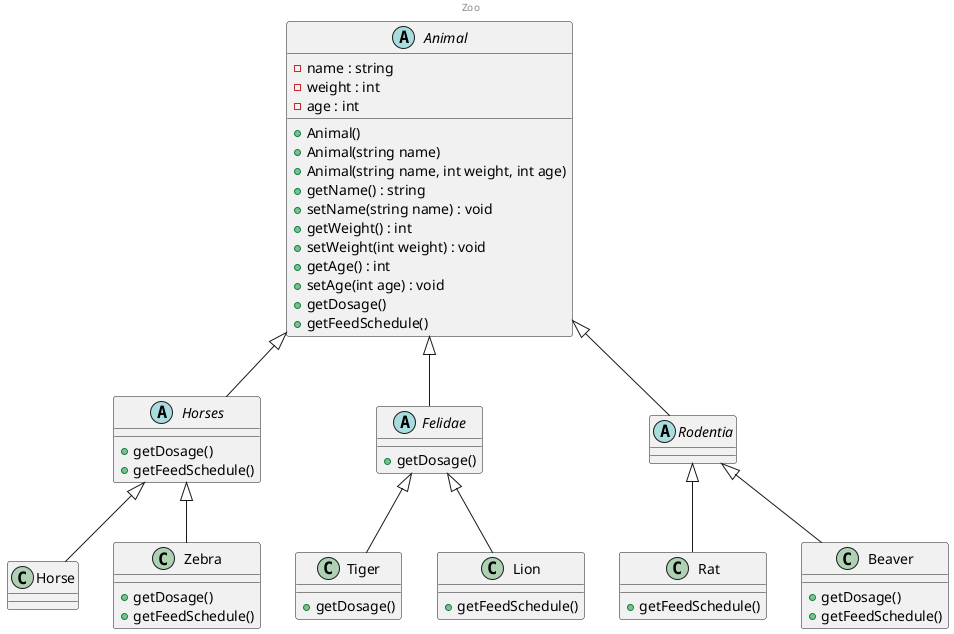  
@startuml

center header
Zoo
endheader


abstract class Animal {
  -name : string
  -weight : int
  -age : int
  +Animal()
  +Animal(string name)
  +Animal(string name, int weight, int age)
  +getName() : string
  +setName(string name) : void
  +getWeight() : int
  +setWeight(int weight) : void
  +getAge() : int
  +setAge(int age) : void
  +getDosage()
  +getFeedSchedule()
}

abstract class Horses {
  +getDosage()
  +getFeedSchedule()
}

abstract class Felidae {
  +getDosage()
}

abstract class Rodentia {

}

class Horse {

}

class Zebra {
  +getDosage()
  +getFeedSchedule()
}

class Tiger {
  +getDosage()
}

class Lion {
  +getFeedSchedule()
}

class Rat {
  +getFeedSchedule()
}

class Beaver {
  +getDosage()
  +getFeedSchedule()
}

Animal <|-- Horses
Animal <|-- Felidae
Animal <|-- Rodentia

Horses <|-- Horse
Horses <|-- Zebra

Felidae <|-- Tiger
Felidae <|-- Lion

Rodentia <|-- Rat
Rodentia <|-- Beaver

@enduml
